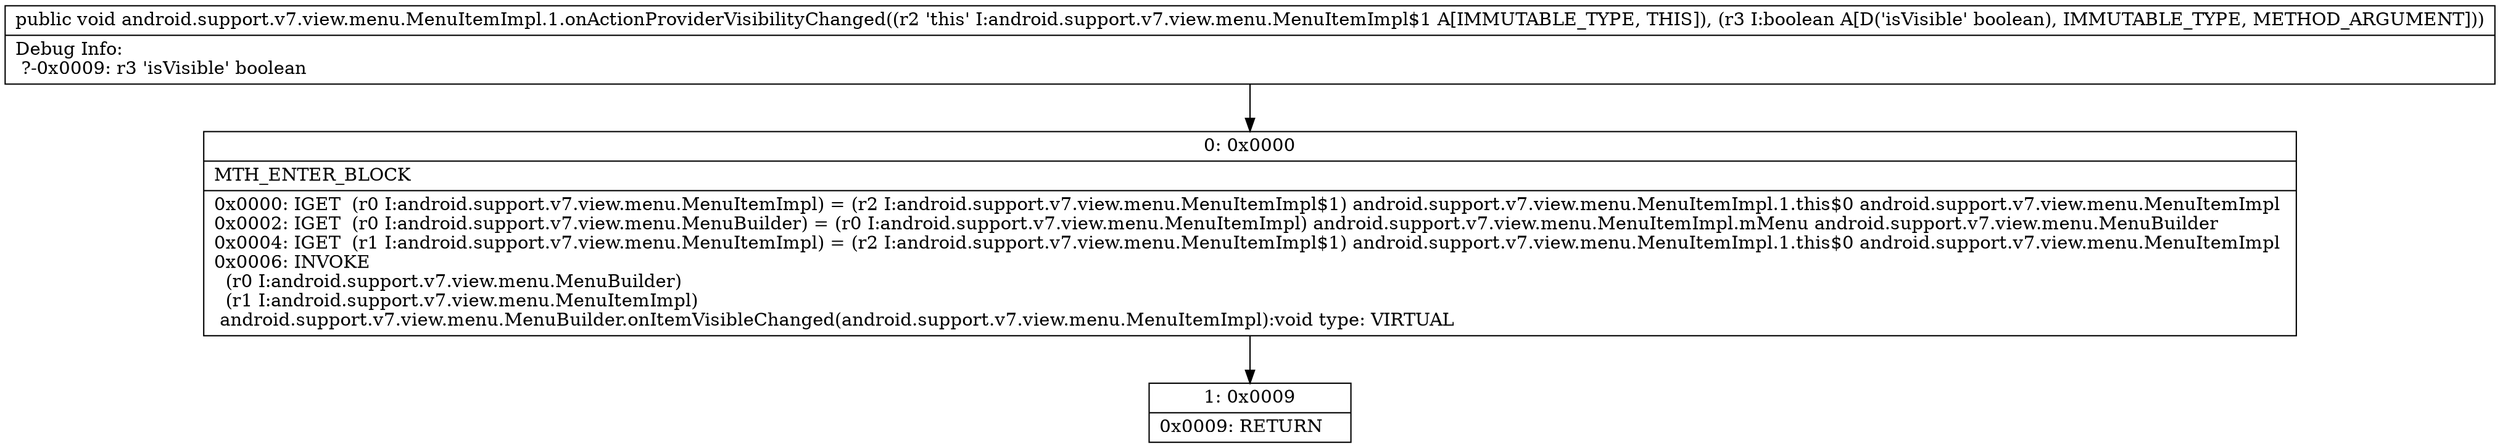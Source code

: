 digraph "CFG forandroid.support.v7.view.menu.MenuItemImpl.1.onActionProviderVisibilityChanged(Z)V" {
Node_0 [shape=record,label="{0\:\ 0x0000|MTH_ENTER_BLOCK\l|0x0000: IGET  (r0 I:android.support.v7.view.menu.MenuItemImpl) = (r2 I:android.support.v7.view.menu.MenuItemImpl$1) android.support.v7.view.menu.MenuItemImpl.1.this$0 android.support.v7.view.menu.MenuItemImpl \l0x0002: IGET  (r0 I:android.support.v7.view.menu.MenuBuilder) = (r0 I:android.support.v7.view.menu.MenuItemImpl) android.support.v7.view.menu.MenuItemImpl.mMenu android.support.v7.view.menu.MenuBuilder \l0x0004: IGET  (r1 I:android.support.v7.view.menu.MenuItemImpl) = (r2 I:android.support.v7.view.menu.MenuItemImpl$1) android.support.v7.view.menu.MenuItemImpl.1.this$0 android.support.v7.view.menu.MenuItemImpl \l0x0006: INVOKE  \l  (r0 I:android.support.v7.view.menu.MenuBuilder)\l  (r1 I:android.support.v7.view.menu.MenuItemImpl)\l android.support.v7.view.menu.MenuBuilder.onItemVisibleChanged(android.support.v7.view.menu.MenuItemImpl):void type: VIRTUAL \l}"];
Node_1 [shape=record,label="{1\:\ 0x0009|0x0009: RETURN   \l}"];
MethodNode[shape=record,label="{public void android.support.v7.view.menu.MenuItemImpl.1.onActionProviderVisibilityChanged((r2 'this' I:android.support.v7.view.menu.MenuItemImpl$1 A[IMMUTABLE_TYPE, THIS]), (r3 I:boolean A[D('isVisible' boolean), IMMUTABLE_TYPE, METHOD_ARGUMENT]))  | Debug Info:\l  ?\-0x0009: r3 'isVisible' boolean\l}"];
MethodNode -> Node_0;
Node_0 -> Node_1;
}

